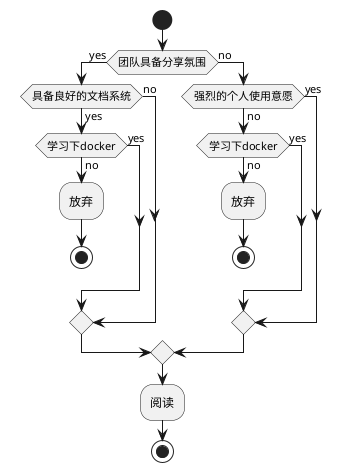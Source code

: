@startuml
'https://plantuml.com/activity-diagram-beta

start
if (团队具备分享氛围) then (yes)
    if (具备良好的文档系统) is (yes) then
      if (学习下docker) is (yes) then
      else (no)
        :放弃;
        stop
      endif
    else (no)
    endif
else (no)
    if (强烈的个人使用意愿) is (yes) then
    else (no)
      if (学习下docker) is (yes) then
      else (no)
        :放弃;
        stop
      endif
    endif
endif
:阅读;
stop

'start
':ClickServlet.handleRequest();
':new page;
'if (Page.onSecurityCheck) then (true)
'  :Page.onInit();
'  if (isForward?) then (no)
'    :Process controls;
'    if (continue processing?) then (no)
'      stop
'    endif
'
'    if (isPost?) then (yes)
'      :Page.onPost();
'    else (no)
'      :Page.onGet();
'    endif
'    :Page.onRender();
'  endif
'else (false)
'endif
'
'if (do redirect?) then (yes)
'  :redirect process;
'else
'  if (do forward?) then (yes)
'    :Forward request;
'  else (no)
'    :Render page template;
'  endif
'endif
'
'stop

@enduml
